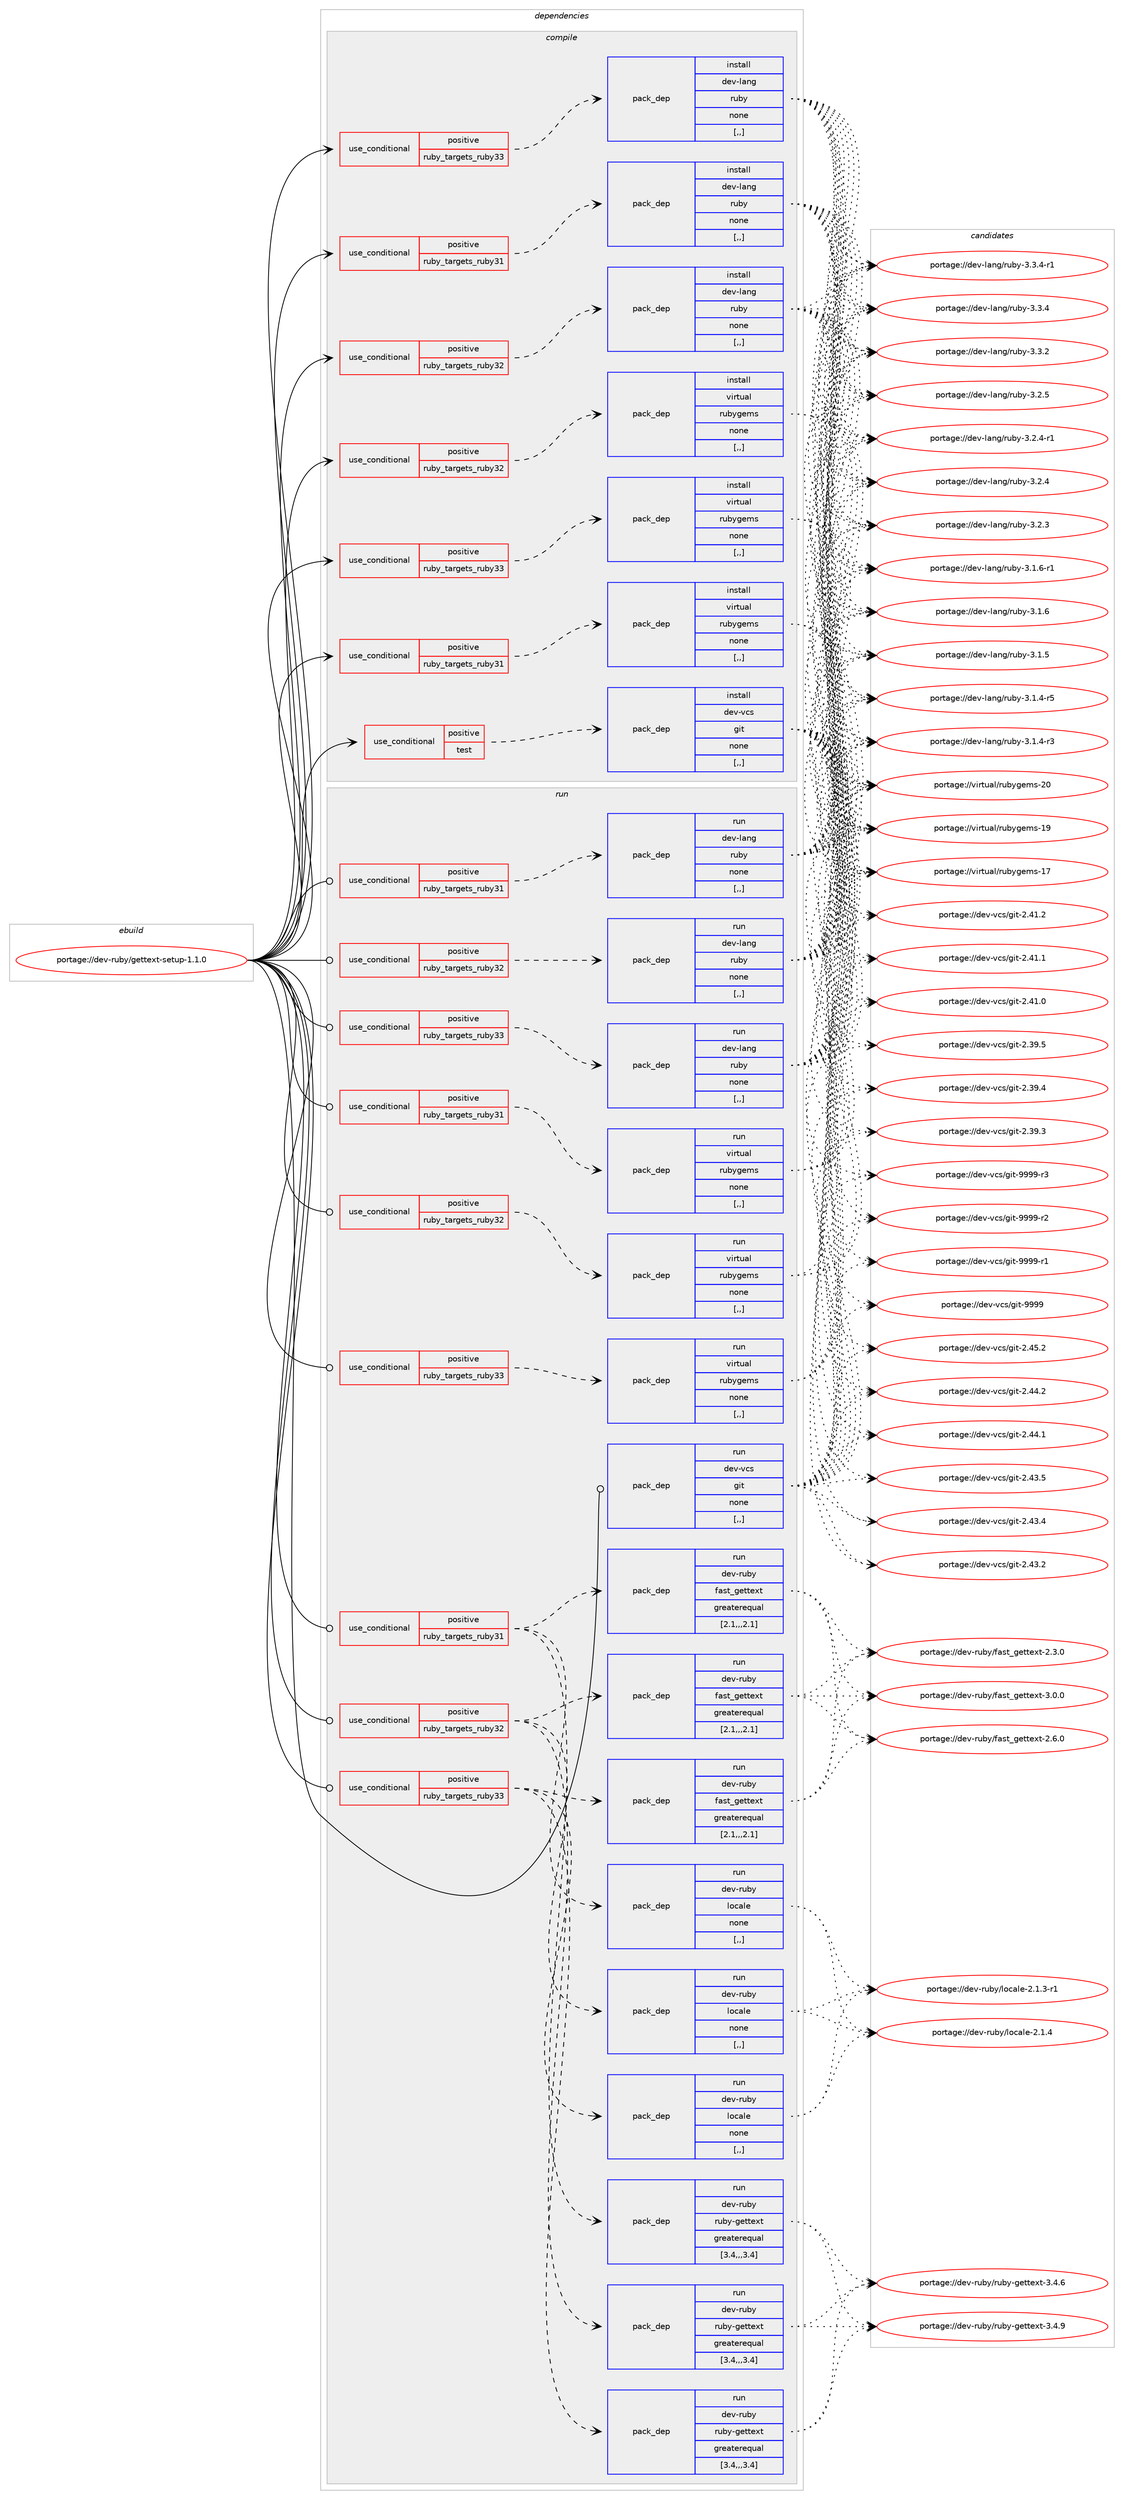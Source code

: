 digraph prolog {

# *************
# Graph options
# *************

newrank=true;
concentrate=true;
compound=true;
graph [rankdir=LR,fontname=Helvetica,fontsize=10,ranksep=1.5];#, ranksep=2.5, nodesep=0.2];
edge  [arrowhead=vee];
node  [fontname=Helvetica,fontsize=10];

# **********
# The ebuild
# **********

subgraph cluster_leftcol {
color=gray;
label=<<i>ebuild</i>>;
id [label="portage://dev-ruby/gettext-setup-1.1.0", color=red, width=4, href="../dev-ruby/gettext-setup-1.1.0.svg"];
}

# ****************
# The dependencies
# ****************

subgraph cluster_midcol {
color=gray;
label=<<i>dependencies</i>>;
subgraph cluster_compile {
fillcolor="#eeeeee";
style=filled;
label=<<i>compile</i>>;
subgraph cond48239 {
dependency184857 [label=<<TABLE BORDER="0" CELLBORDER="1" CELLSPACING="0" CELLPADDING="4"><TR><TD ROWSPAN="3" CELLPADDING="10">use_conditional</TD></TR><TR><TD>positive</TD></TR><TR><TD>ruby_targets_ruby31</TD></TR></TABLE>>, shape=none, color=red];
subgraph pack135289 {
dependency184858 [label=<<TABLE BORDER="0" CELLBORDER="1" CELLSPACING="0" CELLPADDING="4" WIDTH="220"><TR><TD ROWSPAN="6" CELLPADDING="30">pack_dep</TD></TR><TR><TD WIDTH="110">install</TD></TR><TR><TD>dev-lang</TD></TR><TR><TD>ruby</TD></TR><TR><TD>none</TD></TR><TR><TD>[,,]</TD></TR></TABLE>>, shape=none, color=blue];
}
dependency184857:e -> dependency184858:w [weight=20,style="dashed",arrowhead="vee"];
}
id:e -> dependency184857:w [weight=20,style="solid",arrowhead="vee"];
subgraph cond48240 {
dependency184859 [label=<<TABLE BORDER="0" CELLBORDER="1" CELLSPACING="0" CELLPADDING="4"><TR><TD ROWSPAN="3" CELLPADDING="10">use_conditional</TD></TR><TR><TD>positive</TD></TR><TR><TD>ruby_targets_ruby31</TD></TR></TABLE>>, shape=none, color=red];
subgraph pack135290 {
dependency184860 [label=<<TABLE BORDER="0" CELLBORDER="1" CELLSPACING="0" CELLPADDING="4" WIDTH="220"><TR><TD ROWSPAN="6" CELLPADDING="30">pack_dep</TD></TR><TR><TD WIDTH="110">install</TD></TR><TR><TD>virtual</TD></TR><TR><TD>rubygems</TD></TR><TR><TD>none</TD></TR><TR><TD>[,,]</TD></TR></TABLE>>, shape=none, color=blue];
}
dependency184859:e -> dependency184860:w [weight=20,style="dashed",arrowhead="vee"];
}
id:e -> dependency184859:w [weight=20,style="solid",arrowhead="vee"];
subgraph cond48241 {
dependency184861 [label=<<TABLE BORDER="0" CELLBORDER="1" CELLSPACING="0" CELLPADDING="4"><TR><TD ROWSPAN="3" CELLPADDING="10">use_conditional</TD></TR><TR><TD>positive</TD></TR><TR><TD>ruby_targets_ruby32</TD></TR></TABLE>>, shape=none, color=red];
subgraph pack135291 {
dependency184862 [label=<<TABLE BORDER="0" CELLBORDER="1" CELLSPACING="0" CELLPADDING="4" WIDTH="220"><TR><TD ROWSPAN="6" CELLPADDING="30">pack_dep</TD></TR><TR><TD WIDTH="110">install</TD></TR><TR><TD>dev-lang</TD></TR><TR><TD>ruby</TD></TR><TR><TD>none</TD></TR><TR><TD>[,,]</TD></TR></TABLE>>, shape=none, color=blue];
}
dependency184861:e -> dependency184862:w [weight=20,style="dashed",arrowhead="vee"];
}
id:e -> dependency184861:w [weight=20,style="solid",arrowhead="vee"];
subgraph cond48242 {
dependency184863 [label=<<TABLE BORDER="0" CELLBORDER="1" CELLSPACING="0" CELLPADDING="4"><TR><TD ROWSPAN="3" CELLPADDING="10">use_conditional</TD></TR><TR><TD>positive</TD></TR><TR><TD>ruby_targets_ruby32</TD></TR></TABLE>>, shape=none, color=red];
subgraph pack135292 {
dependency184864 [label=<<TABLE BORDER="0" CELLBORDER="1" CELLSPACING="0" CELLPADDING="4" WIDTH="220"><TR><TD ROWSPAN="6" CELLPADDING="30">pack_dep</TD></TR><TR><TD WIDTH="110">install</TD></TR><TR><TD>virtual</TD></TR><TR><TD>rubygems</TD></TR><TR><TD>none</TD></TR><TR><TD>[,,]</TD></TR></TABLE>>, shape=none, color=blue];
}
dependency184863:e -> dependency184864:w [weight=20,style="dashed",arrowhead="vee"];
}
id:e -> dependency184863:w [weight=20,style="solid",arrowhead="vee"];
subgraph cond48243 {
dependency184865 [label=<<TABLE BORDER="0" CELLBORDER="1" CELLSPACING="0" CELLPADDING="4"><TR><TD ROWSPAN="3" CELLPADDING="10">use_conditional</TD></TR><TR><TD>positive</TD></TR><TR><TD>ruby_targets_ruby33</TD></TR></TABLE>>, shape=none, color=red];
subgraph pack135293 {
dependency184866 [label=<<TABLE BORDER="0" CELLBORDER="1" CELLSPACING="0" CELLPADDING="4" WIDTH="220"><TR><TD ROWSPAN="6" CELLPADDING="30">pack_dep</TD></TR><TR><TD WIDTH="110">install</TD></TR><TR><TD>dev-lang</TD></TR><TR><TD>ruby</TD></TR><TR><TD>none</TD></TR><TR><TD>[,,]</TD></TR></TABLE>>, shape=none, color=blue];
}
dependency184865:e -> dependency184866:w [weight=20,style="dashed",arrowhead="vee"];
}
id:e -> dependency184865:w [weight=20,style="solid",arrowhead="vee"];
subgraph cond48244 {
dependency184867 [label=<<TABLE BORDER="0" CELLBORDER="1" CELLSPACING="0" CELLPADDING="4"><TR><TD ROWSPAN="3" CELLPADDING="10">use_conditional</TD></TR><TR><TD>positive</TD></TR><TR><TD>ruby_targets_ruby33</TD></TR></TABLE>>, shape=none, color=red];
subgraph pack135294 {
dependency184868 [label=<<TABLE BORDER="0" CELLBORDER="1" CELLSPACING="0" CELLPADDING="4" WIDTH="220"><TR><TD ROWSPAN="6" CELLPADDING="30">pack_dep</TD></TR><TR><TD WIDTH="110">install</TD></TR><TR><TD>virtual</TD></TR><TR><TD>rubygems</TD></TR><TR><TD>none</TD></TR><TR><TD>[,,]</TD></TR></TABLE>>, shape=none, color=blue];
}
dependency184867:e -> dependency184868:w [weight=20,style="dashed",arrowhead="vee"];
}
id:e -> dependency184867:w [weight=20,style="solid",arrowhead="vee"];
subgraph cond48245 {
dependency184869 [label=<<TABLE BORDER="0" CELLBORDER="1" CELLSPACING="0" CELLPADDING="4"><TR><TD ROWSPAN="3" CELLPADDING="10">use_conditional</TD></TR><TR><TD>positive</TD></TR><TR><TD>test</TD></TR></TABLE>>, shape=none, color=red];
subgraph pack135295 {
dependency184870 [label=<<TABLE BORDER="0" CELLBORDER="1" CELLSPACING="0" CELLPADDING="4" WIDTH="220"><TR><TD ROWSPAN="6" CELLPADDING="30">pack_dep</TD></TR><TR><TD WIDTH="110">install</TD></TR><TR><TD>dev-vcs</TD></TR><TR><TD>git</TD></TR><TR><TD>none</TD></TR><TR><TD>[,,]</TD></TR></TABLE>>, shape=none, color=blue];
}
dependency184869:e -> dependency184870:w [weight=20,style="dashed",arrowhead="vee"];
}
id:e -> dependency184869:w [weight=20,style="solid",arrowhead="vee"];
}
subgraph cluster_compileandrun {
fillcolor="#eeeeee";
style=filled;
label=<<i>compile and run</i>>;
}
subgraph cluster_run {
fillcolor="#eeeeee";
style=filled;
label=<<i>run</i>>;
subgraph cond48246 {
dependency184871 [label=<<TABLE BORDER="0" CELLBORDER="1" CELLSPACING="0" CELLPADDING="4"><TR><TD ROWSPAN="3" CELLPADDING="10">use_conditional</TD></TR><TR><TD>positive</TD></TR><TR><TD>ruby_targets_ruby31</TD></TR></TABLE>>, shape=none, color=red];
subgraph pack135296 {
dependency184872 [label=<<TABLE BORDER="0" CELLBORDER="1" CELLSPACING="0" CELLPADDING="4" WIDTH="220"><TR><TD ROWSPAN="6" CELLPADDING="30">pack_dep</TD></TR><TR><TD WIDTH="110">run</TD></TR><TR><TD>dev-lang</TD></TR><TR><TD>ruby</TD></TR><TR><TD>none</TD></TR><TR><TD>[,,]</TD></TR></TABLE>>, shape=none, color=blue];
}
dependency184871:e -> dependency184872:w [weight=20,style="dashed",arrowhead="vee"];
}
id:e -> dependency184871:w [weight=20,style="solid",arrowhead="odot"];
subgraph cond48247 {
dependency184873 [label=<<TABLE BORDER="0" CELLBORDER="1" CELLSPACING="0" CELLPADDING="4"><TR><TD ROWSPAN="3" CELLPADDING="10">use_conditional</TD></TR><TR><TD>positive</TD></TR><TR><TD>ruby_targets_ruby31</TD></TR></TABLE>>, shape=none, color=red];
subgraph pack135297 {
dependency184874 [label=<<TABLE BORDER="0" CELLBORDER="1" CELLSPACING="0" CELLPADDING="4" WIDTH="220"><TR><TD ROWSPAN="6" CELLPADDING="30">pack_dep</TD></TR><TR><TD WIDTH="110">run</TD></TR><TR><TD>dev-ruby</TD></TR><TR><TD>fast_gettext</TD></TR><TR><TD>greaterequal</TD></TR><TR><TD>[2.1,,,2.1]</TD></TR></TABLE>>, shape=none, color=blue];
}
dependency184873:e -> dependency184874:w [weight=20,style="dashed",arrowhead="vee"];
subgraph pack135298 {
dependency184875 [label=<<TABLE BORDER="0" CELLBORDER="1" CELLSPACING="0" CELLPADDING="4" WIDTH="220"><TR><TD ROWSPAN="6" CELLPADDING="30">pack_dep</TD></TR><TR><TD WIDTH="110">run</TD></TR><TR><TD>dev-ruby</TD></TR><TR><TD>ruby-gettext</TD></TR><TR><TD>greaterequal</TD></TR><TR><TD>[3.4,,,3.4]</TD></TR></TABLE>>, shape=none, color=blue];
}
dependency184873:e -> dependency184875:w [weight=20,style="dashed",arrowhead="vee"];
subgraph pack135299 {
dependency184876 [label=<<TABLE BORDER="0" CELLBORDER="1" CELLSPACING="0" CELLPADDING="4" WIDTH="220"><TR><TD ROWSPAN="6" CELLPADDING="30">pack_dep</TD></TR><TR><TD WIDTH="110">run</TD></TR><TR><TD>dev-ruby</TD></TR><TR><TD>locale</TD></TR><TR><TD>none</TD></TR><TR><TD>[,,]</TD></TR></TABLE>>, shape=none, color=blue];
}
dependency184873:e -> dependency184876:w [weight=20,style="dashed",arrowhead="vee"];
}
id:e -> dependency184873:w [weight=20,style="solid",arrowhead="odot"];
subgraph cond48248 {
dependency184877 [label=<<TABLE BORDER="0" CELLBORDER="1" CELLSPACING="0" CELLPADDING="4"><TR><TD ROWSPAN="3" CELLPADDING="10">use_conditional</TD></TR><TR><TD>positive</TD></TR><TR><TD>ruby_targets_ruby31</TD></TR></TABLE>>, shape=none, color=red];
subgraph pack135300 {
dependency184878 [label=<<TABLE BORDER="0" CELLBORDER="1" CELLSPACING="0" CELLPADDING="4" WIDTH="220"><TR><TD ROWSPAN="6" CELLPADDING="30">pack_dep</TD></TR><TR><TD WIDTH="110">run</TD></TR><TR><TD>virtual</TD></TR><TR><TD>rubygems</TD></TR><TR><TD>none</TD></TR><TR><TD>[,,]</TD></TR></TABLE>>, shape=none, color=blue];
}
dependency184877:e -> dependency184878:w [weight=20,style="dashed",arrowhead="vee"];
}
id:e -> dependency184877:w [weight=20,style="solid",arrowhead="odot"];
subgraph cond48249 {
dependency184879 [label=<<TABLE BORDER="0" CELLBORDER="1" CELLSPACING="0" CELLPADDING="4"><TR><TD ROWSPAN="3" CELLPADDING="10">use_conditional</TD></TR><TR><TD>positive</TD></TR><TR><TD>ruby_targets_ruby32</TD></TR></TABLE>>, shape=none, color=red];
subgraph pack135301 {
dependency184880 [label=<<TABLE BORDER="0" CELLBORDER="1" CELLSPACING="0" CELLPADDING="4" WIDTH="220"><TR><TD ROWSPAN="6" CELLPADDING="30">pack_dep</TD></TR><TR><TD WIDTH="110">run</TD></TR><TR><TD>dev-lang</TD></TR><TR><TD>ruby</TD></TR><TR><TD>none</TD></TR><TR><TD>[,,]</TD></TR></TABLE>>, shape=none, color=blue];
}
dependency184879:e -> dependency184880:w [weight=20,style="dashed",arrowhead="vee"];
}
id:e -> dependency184879:w [weight=20,style="solid",arrowhead="odot"];
subgraph cond48250 {
dependency184881 [label=<<TABLE BORDER="0" CELLBORDER="1" CELLSPACING="0" CELLPADDING="4"><TR><TD ROWSPAN="3" CELLPADDING="10">use_conditional</TD></TR><TR><TD>positive</TD></TR><TR><TD>ruby_targets_ruby32</TD></TR></TABLE>>, shape=none, color=red];
subgraph pack135302 {
dependency184882 [label=<<TABLE BORDER="0" CELLBORDER="1" CELLSPACING="0" CELLPADDING="4" WIDTH="220"><TR><TD ROWSPAN="6" CELLPADDING="30">pack_dep</TD></TR><TR><TD WIDTH="110">run</TD></TR><TR><TD>dev-ruby</TD></TR><TR><TD>fast_gettext</TD></TR><TR><TD>greaterequal</TD></TR><TR><TD>[2.1,,,2.1]</TD></TR></TABLE>>, shape=none, color=blue];
}
dependency184881:e -> dependency184882:w [weight=20,style="dashed",arrowhead="vee"];
subgraph pack135303 {
dependency184883 [label=<<TABLE BORDER="0" CELLBORDER="1" CELLSPACING="0" CELLPADDING="4" WIDTH="220"><TR><TD ROWSPAN="6" CELLPADDING="30">pack_dep</TD></TR><TR><TD WIDTH="110">run</TD></TR><TR><TD>dev-ruby</TD></TR><TR><TD>ruby-gettext</TD></TR><TR><TD>greaterequal</TD></TR><TR><TD>[3.4,,,3.4]</TD></TR></TABLE>>, shape=none, color=blue];
}
dependency184881:e -> dependency184883:w [weight=20,style="dashed",arrowhead="vee"];
subgraph pack135304 {
dependency184884 [label=<<TABLE BORDER="0" CELLBORDER="1" CELLSPACING="0" CELLPADDING="4" WIDTH="220"><TR><TD ROWSPAN="6" CELLPADDING="30">pack_dep</TD></TR><TR><TD WIDTH="110">run</TD></TR><TR><TD>dev-ruby</TD></TR><TR><TD>locale</TD></TR><TR><TD>none</TD></TR><TR><TD>[,,]</TD></TR></TABLE>>, shape=none, color=blue];
}
dependency184881:e -> dependency184884:w [weight=20,style="dashed",arrowhead="vee"];
}
id:e -> dependency184881:w [weight=20,style="solid",arrowhead="odot"];
subgraph cond48251 {
dependency184885 [label=<<TABLE BORDER="0" CELLBORDER="1" CELLSPACING="0" CELLPADDING="4"><TR><TD ROWSPAN="3" CELLPADDING="10">use_conditional</TD></TR><TR><TD>positive</TD></TR><TR><TD>ruby_targets_ruby32</TD></TR></TABLE>>, shape=none, color=red];
subgraph pack135305 {
dependency184886 [label=<<TABLE BORDER="0" CELLBORDER="1" CELLSPACING="0" CELLPADDING="4" WIDTH="220"><TR><TD ROWSPAN="6" CELLPADDING="30">pack_dep</TD></TR><TR><TD WIDTH="110">run</TD></TR><TR><TD>virtual</TD></TR><TR><TD>rubygems</TD></TR><TR><TD>none</TD></TR><TR><TD>[,,]</TD></TR></TABLE>>, shape=none, color=blue];
}
dependency184885:e -> dependency184886:w [weight=20,style="dashed",arrowhead="vee"];
}
id:e -> dependency184885:w [weight=20,style="solid",arrowhead="odot"];
subgraph cond48252 {
dependency184887 [label=<<TABLE BORDER="0" CELLBORDER="1" CELLSPACING="0" CELLPADDING="4"><TR><TD ROWSPAN="3" CELLPADDING="10">use_conditional</TD></TR><TR><TD>positive</TD></TR><TR><TD>ruby_targets_ruby33</TD></TR></TABLE>>, shape=none, color=red];
subgraph pack135306 {
dependency184888 [label=<<TABLE BORDER="0" CELLBORDER="1" CELLSPACING="0" CELLPADDING="4" WIDTH="220"><TR><TD ROWSPAN="6" CELLPADDING="30">pack_dep</TD></TR><TR><TD WIDTH="110">run</TD></TR><TR><TD>dev-lang</TD></TR><TR><TD>ruby</TD></TR><TR><TD>none</TD></TR><TR><TD>[,,]</TD></TR></TABLE>>, shape=none, color=blue];
}
dependency184887:e -> dependency184888:w [weight=20,style="dashed",arrowhead="vee"];
}
id:e -> dependency184887:w [weight=20,style="solid",arrowhead="odot"];
subgraph cond48253 {
dependency184889 [label=<<TABLE BORDER="0" CELLBORDER="1" CELLSPACING="0" CELLPADDING="4"><TR><TD ROWSPAN="3" CELLPADDING="10">use_conditional</TD></TR><TR><TD>positive</TD></TR><TR><TD>ruby_targets_ruby33</TD></TR></TABLE>>, shape=none, color=red];
subgraph pack135307 {
dependency184890 [label=<<TABLE BORDER="0" CELLBORDER="1" CELLSPACING="0" CELLPADDING="4" WIDTH="220"><TR><TD ROWSPAN="6" CELLPADDING="30">pack_dep</TD></TR><TR><TD WIDTH="110">run</TD></TR><TR><TD>dev-ruby</TD></TR><TR><TD>fast_gettext</TD></TR><TR><TD>greaterequal</TD></TR><TR><TD>[2.1,,,2.1]</TD></TR></TABLE>>, shape=none, color=blue];
}
dependency184889:e -> dependency184890:w [weight=20,style="dashed",arrowhead="vee"];
subgraph pack135308 {
dependency184891 [label=<<TABLE BORDER="0" CELLBORDER="1" CELLSPACING="0" CELLPADDING="4" WIDTH="220"><TR><TD ROWSPAN="6" CELLPADDING="30">pack_dep</TD></TR><TR><TD WIDTH="110">run</TD></TR><TR><TD>dev-ruby</TD></TR><TR><TD>ruby-gettext</TD></TR><TR><TD>greaterequal</TD></TR><TR><TD>[3.4,,,3.4]</TD></TR></TABLE>>, shape=none, color=blue];
}
dependency184889:e -> dependency184891:w [weight=20,style="dashed",arrowhead="vee"];
subgraph pack135309 {
dependency184892 [label=<<TABLE BORDER="0" CELLBORDER="1" CELLSPACING="0" CELLPADDING="4" WIDTH="220"><TR><TD ROWSPAN="6" CELLPADDING="30">pack_dep</TD></TR><TR><TD WIDTH="110">run</TD></TR><TR><TD>dev-ruby</TD></TR><TR><TD>locale</TD></TR><TR><TD>none</TD></TR><TR><TD>[,,]</TD></TR></TABLE>>, shape=none, color=blue];
}
dependency184889:e -> dependency184892:w [weight=20,style="dashed",arrowhead="vee"];
}
id:e -> dependency184889:w [weight=20,style="solid",arrowhead="odot"];
subgraph cond48254 {
dependency184893 [label=<<TABLE BORDER="0" CELLBORDER="1" CELLSPACING="0" CELLPADDING="4"><TR><TD ROWSPAN="3" CELLPADDING="10">use_conditional</TD></TR><TR><TD>positive</TD></TR><TR><TD>ruby_targets_ruby33</TD></TR></TABLE>>, shape=none, color=red];
subgraph pack135310 {
dependency184894 [label=<<TABLE BORDER="0" CELLBORDER="1" CELLSPACING="0" CELLPADDING="4" WIDTH="220"><TR><TD ROWSPAN="6" CELLPADDING="30">pack_dep</TD></TR><TR><TD WIDTH="110">run</TD></TR><TR><TD>virtual</TD></TR><TR><TD>rubygems</TD></TR><TR><TD>none</TD></TR><TR><TD>[,,]</TD></TR></TABLE>>, shape=none, color=blue];
}
dependency184893:e -> dependency184894:w [weight=20,style="dashed",arrowhead="vee"];
}
id:e -> dependency184893:w [weight=20,style="solid",arrowhead="odot"];
subgraph pack135311 {
dependency184895 [label=<<TABLE BORDER="0" CELLBORDER="1" CELLSPACING="0" CELLPADDING="4" WIDTH="220"><TR><TD ROWSPAN="6" CELLPADDING="30">pack_dep</TD></TR><TR><TD WIDTH="110">run</TD></TR><TR><TD>dev-vcs</TD></TR><TR><TD>git</TD></TR><TR><TD>none</TD></TR><TR><TD>[,,]</TD></TR></TABLE>>, shape=none, color=blue];
}
id:e -> dependency184895:w [weight=20,style="solid",arrowhead="odot"];
}
}

# **************
# The candidates
# **************

subgraph cluster_choices {
rank=same;
color=gray;
label=<<i>candidates</i>>;

subgraph choice135289 {
color=black;
nodesep=1;
choice100101118451089711010347114117981214551465146524511449 [label="portage://dev-lang/ruby-3.3.4-r1", color=red, width=4,href="../dev-lang/ruby-3.3.4-r1.svg"];
choice10010111845108971101034711411798121455146514652 [label="portage://dev-lang/ruby-3.3.4", color=red, width=4,href="../dev-lang/ruby-3.3.4.svg"];
choice10010111845108971101034711411798121455146514650 [label="portage://dev-lang/ruby-3.3.2", color=red, width=4,href="../dev-lang/ruby-3.3.2.svg"];
choice10010111845108971101034711411798121455146504653 [label="portage://dev-lang/ruby-3.2.5", color=red, width=4,href="../dev-lang/ruby-3.2.5.svg"];
choice100101118451089711010347114117981214551465046524511449 [label="portage://dev-lang/ruby-3.2.4-r1", color=red, width=4,href="../dev-lang/ruby-3.2.4-r1.svg"];
choice10010111845108971101034711411798121455146504652 [label="portage://dev-lang/ruby-3.2.4", color=red, width=4,href="../dev-lang/ruby-3.2.4.svg"];
choice10010111845108971101034711411798121455146504651 [label="portage://dev-lang/ruby-3.2.3", color=red, width=4,href="../dev-lang/ruby-3.2.3.svg"];
choice100101118451089711010347114117981214551464946544511449 [label="portage://dev-lang/ruby-3.1.6-r1", color=red, width=4,href="../dev-lang/ruby-3.1.6-r1.svg"];
choice10010111845108971101034711411798121455146494654 [label="portage://dev-lang/ruby-3.1.6", color=red, width=4,href="../dev-lang/ruby-3.1.6.svg"];
choice10010111845108971101034711411798121455146494653 [label="portage://dev-lang/ruby-3.1.5", color=red, width=4,href="../dev-lang/ruby-3.1.5.svg"];
choice100101118451089711010347114117981214551464946524511453 [label="portage://dev-lang/ruby-3.1.4-r5", color=red, width=4,href="../dev-lang/ruby-3.1.4-r5.svg"];
choice100101118451089711010347114117981214551464946524511451 [label="portage://dev-lang/ruby-3.1.4-r3", color=red, width=4,href="../dev-lang/ruby-3.1.4-r3.svg"];
dependency184858:e -> choice100101118451089711010347114117981214551465146524511449:w [style=dotted,weight="100"];
dependency184858:e -> choice10010111845108971101034711411798121455146514652:w [style=dotted,weight="100"];
dependency184858:e -> choice10010111845108971101034711411798121455146514650:w [style=dotted,weight="100"];
dependency184858:e -> choice10010111845108971101034711411798121455146504653:w [style=dotted,weight="100"];
dependency184858:e -> choice100101118451089711010347114117981214551465046524511449:w [style=dotted,weight="100"];
dependency184858:e -> choice10010111845108971101034711411798121455146504652:w [style=dotted,weight="100"];
dependency184858:e -> choice10010111845108971101034711411798121455146504651:w [style=dotted,weight="100"];
dependency184858:e -> choice100101118451089711010347114117981214551464946544511449:w [style=dotted,weight="100"];
dependency184858:e -> choice10010111845108971101034711411798121455146494654:w [style=dotted,weight="100"];
dependency184858:e -> choice10010111845108971101034711411798121455146494653:w [style=dotted,weight="100"];
dependency184858:e -> choice100101118451089711010347114117981214551464946524511453:w [style=dotted,weight="100"];
dependency184858:e -> choice100101118451089711010347114117981214551464946524511451:w [style=dotted,weight="100"];
}
subgraph choice135290 {
color=black;
nodesep=1;
choice118105114116117971084711411798121103101109115455048 [label="portage://virtual/rubygems-20", color=red, width=4,href="../virtual/rubygems-20.svg"];
choice118105114116117971084711411798121103101109115454957 [label="portage://virtual/rubygems-19", color=red, width=4,href="../virtual/rubygems-19.svg"];
choice118105114116117971084711411798121103101109115454955 [label="portage://virtual/rubygems-17", color=red, width=4,href="../virtual/rubygems-17.svg"];
dependency184860:e -> choice118105114116117971084711411798121103101109115455048:w [style=dotted,weight="100"];
dependency184860:e -> choice118105114116117971084711411798121103101109115454957:w [style=dotted,weight="100"];
dependency184860:e -> choice118105114116117971084711411798121103101109115454955:w [style=dotted,weight="100"];
}
subgraph choice135291 {
color=black;
nodesep=1;
choice100101118451089711010347114117981214551465146524511449 [label="portage://dev-lang/ruby-3.3.4-r1", color=red, width=4,href="../dev-lang/ruby-3.3.4-r1.svg"];
choice10010111845108971101034711411798121455146514652 [label="portage://dev-lang/ruby-3.3.4", color=red, width=4,href="../dev-lang/ruby-3.3.4.svg"];
choice10010111845108971101034711411798121455146514650 [label="portage://dev-lang/ruby-3.3.2", color=red, width=4,href="../dev-lang/ruby-3.3.2.svg"];
choice10010111845108971101034711411798121455146504653 [label="portage://dev-lang/ruby-3.2.5", color=red, width=4,href="../dev-lang/ruby-3.2.5.svg"];
choice100101118451089711010347114117981214551465046524511449 [label="portage://dev-lang/ruby-3.2.4-r1", color=red, width=4,href="../dev-lang/ruby-3.2.4-r1.svg"];
choice10010111845108971101034711411798121455146504652 [label="portage://dev-lang/ruby-3.2.4", color=red, width=4,href="../dev-lang/ruby-3.2.4.svg"];
choice10010111845108971101034711411798121455146504651 [label="portage://dev-lang/ruby-3.2.3", color=red, width=4,href="../dev-lang/ruby-3.2.3.svg"];
choice100101118451089711010347114117981214551464946544511449 [label="portage://dev-lang/ruby-3.1.6-r1", color=red, width=4,href="../dev-lang/ruby-3.1.6-r1.svg"];
choice10010111845108971101034711411798121455146494654 [label="portage://dev-lang/ruby-3.1.6", color=red, width=4,href="../dev-lang/ruby-3.1.6.svg"];
choice10010111845108971101034711411798121455146494653 [label="portage://dev-lang/ruby-3.1.5", color=red, width=4,href="../dev-lang/ruby-3.1.5.svg"];
choice100101118451089711010347114117981214551464946524511453 [label="portage://dev-lang/ruby-3.1.4-r5", color=red, width=4,href="../dev-lang/ruby-3.1.4-r5.svg"];
choice100101118451089711010347114117981214551464946524511451 [label="portage://dev-lang/ruby-3.1.4-r3", color=red, width=4,href="../dev-lang/ruby-3.1.4-r3.svg"];
dependency184862:e -> choice100101118451089711010347114117981214551465146524511449:w [style=dotted,weight="100"];
dependency184862:e -> choice10010111845108971101034711411798121455146514652:w [style=dotted,weight="100"];
dependency184862:e -> choice10010111845108971101034711411798121455146514650:w [style=dotted,weight="100"];
dependency184862:e -> choice10010111845108971101034711411798121455146504653:w [style=dotted,weight="100"];
dependency184862:e -> choice100101118451089711010347114117981214551465046524511449:w [style=dotted,weight="100"];
dependency184862:e -> choice10010111845108971101034711411798121455146504652:w [style=dotted,weight="100"];
dependency184862:e -> choice10010111845108971101034711411798121455146504651:w [style=dotted,weight="100"];
dependency184862:e -> choice100101118451089711010347114117981214551464946544511449:w [style=dotted,weight="100"];
dependency184862:e -> choice10010111845108971101034711411798121455146494654:w [style=dotted,weight="100"];
dependency184862:e -> choice10010111845108971101034711411798121455146494653:w [style=dotted,weight="100"];
dependency184862:e -> choice100101118451089711010347114117981214551464946524511453:w [style=dotted,weight="100"];
dependency184862:e -> choice100101118451089711010347114117981214551464946524511451:w [style=dotted,weight="100"];
}
subgraph choice135292 {
color=black;
nodesep=1;
choice118105114116117971084711411798121103101109115455048 [label="portage://virtual/rubygems-20", color=red, width=4,href="../virtual/rubygems-20.svg"];
choice118105114116117971084711411798121103101109115454957 [label="portage://virtual/rubygems-19", color=red, width=4,href="../virtual/rubygems-19.svg"];
choice118105114116117971084711411798121103101109115454955 [label="portage://virtual/rubygems-17", color=red, width=4,href="../virtual/rubygems-17.svg"];
dependency184864:e -> choice118105114116117971084711411798121103101109115455048:w [style=dotted,weight="100"];
dependency184864:e -> choice118105114116117971084711411798121103101109115454957:w [style=dotted,weight="100"];
dependency184864:e -> choice118105114116117971084711411798121103101109115454955:w [style=dotted,weight="100"];
}
subgraph choice135293 {
color=black;
nodesep=1;
choice100101118451089711010347114117981214551465146524511449 [label="portage://dev-lang/ruby-3.3.4-r1", color=red, width=4,href="../dev-lang/ruby-3.3.4-r1.svg"];
choice10010111845108971101034711411798121455146514652 [label="portage://dev-lang/ruby-3.3.4", color=red, width=4,href="../dev-lang/ruby-3.3.4.svg"];
choice10010111845108971101034711411798121455146514650 [label="portage://dev-lang/ruby-3.3.2", color=red, width=4,href="../dev-lang/ruby-3.3.2.svg"];
choice10010111845108971101034711411798121455146504653 [label="portage://dev-lang/ruby-3.2.5", color=red, width=4,href="../dev-lang/ruby-3.2.5.svg"];
choice100101118451089711010347114117981214551465046524511449 [label="portage://dev-lang/ruby-3.2.4-r1", color=red, width=4,href="../dev-lang/ruby-3.2.4-r1.svg"];
choice10010111845108971101034711411798121455146504652 [label="portage://dev-lang/ruby-3.2.4", color=red, width=4,href="../dev-lang/ruby-3.2.4.svg"];
choice10010111845108971101034711411798121455146504651 [label="portage://dev-lang/ruby-3.2.3", color=red, width=4,href="../dev-lang/ruby-3.2.3.svg"];
choice100101118451089711010347114117981214551464946544511449 [label="portage://dev-lang/ruby-3.1.6-r1", color=red, width=4,href="../dev-lang/ruby-3.1.6-r1.svg"];
choice10010111845108971101034711411798121455146494654 [label="portage://dev-lang/ruby-3.1.6", color=red, width=4,href="../dev-lang/ruby-3.1.6.svg"];
choice10010111845108971101034711411798121455146494653 [label="portage://dev-lang/ruby-3.1.5", color=red, width=4,href="../dev-lang/ruby-3.1.5.svg"];
choice100101118451089711010347114117981214551464946524511453 [label="portage://dev-lang/ruby-3.1.4-r5", color=red, width=4,href="../dev-lang/ruby-3.1.4-r5.svg"];
choice100101118451089711010347114117981214551464946524511451 [label="portage://dev-lang/ruby-3.1.4-r3", color=red, width=4,href="../dev-lang/ruby-3.1.4-r3.svg"];
dependency184866:e -> choice100101118451089711010347114117981214551465146524511449:w [style=dotted,weight="100"];
dependency184866:e -> choice10010111845108971101034711411798121455146514652:w [style=dotted,weight="100"];
dependency184866:e -> choice10010111845108971101034711411798121455146514650:w [style=dotted,weight="100"];
dependency184866:e -> choice10010111845108971101034711411798121455146504653:w [style=dotted,weight="100"];
dependency184866:e -> choice100101118451089711010347114117981214551465046524511449:w [style=dotted,weight="100"];
dependency184866:e -> choice10010111845108971101034711411798121455146504652:w [style=dotted,weight="100"];
dependency184866:e -> choice10010111845108971101034711411798121455146504651:w [style=dotted,weight="100"];
dependency184866:e -> choice100101118451089711010347114117981214551464946544511449:w [style=dotted,weight="100"];
dependency184866:e -> choice10010111845108971101034711411798121455146494654:w [style=dotted,weight="100"];
dependency184866:e -> choice10010111845108971101034711411798121455146494653:w [style=dotted,weight="100"];
dependency184866:e -> choice100101118451089711010347114117981214551464946524511453:w [style=dotted,weight="100"];
dependency184866:e -> choice100101118451089711010347114117981214551464946524511451:w [style=dotted,weight="100"];
}
subgraph choice135294 {
color=black;
nodesep=1;
choice118105114116117971084711411798121103101109115455048 [label="portage://virtual/rubygems-20", color=red, width=4,href="../virtual/rubygems-20.svg"];
choice118105114116117971084711411798121103101109115454957 [label="portage://virtual/rubygems-19", color=red, width=4,href="../virtual/rubygems-19.svg"];
choice118105114116117971084711411798121103101109115454955 [label="portage://virtual/rubygems-17", color=red, width=4,href="../virtual/rubygems-17.svg"];
dependency184868:e -> choice118105114116117971084711411798121103101109115455048:w [style=dotted,weight="100"];
dependency184868:e -> choice118105114116117971084711411798121103101109115454957:w [style=dotted,weight="100"];
dependency184868:e -> choice118105114116117971084711411798121103101109115454955:w [style=dotted,weight="100"];
}
subgraph choice135295 {
color=black;
nodesep=1;
choice10010111845118991154710310511645575757574511451 [label="portage://dev-vcs/git-9999-r3", color=red, width=4,href="../dev-vcs/git-9999-r3.svg"];
choice10010111845118991154710310511645575757574511450 [label="portage://dev-vcs/git-9999-r2", color=red, width=4,href="../dev-vcs/git-9999-r2.svg"];
choice10010111845118991154710310511645575757574511449 [label="portage://dev-vcs/git-9999-r1", color=red, width=4,href="../dev-vcs/git-9999-r1.svg"];
choice1001011184511899115471031051164557575757 [label="portage://dev-vcs/git-9999", color=red, width=4,href="../dev-vcs/git-9999.svg"];
choice10010111845118991154710310511645504652534650 [label="portage://dev-vcs/git-2.45.2", color=red, width=4,href="../dev-vcs/git-2.45.2.svg"];
choice10010111845118991154710310511645504652524650 [label="portage://dev-vcs/git-2.44.2", color=red, width=4,href="../dev-vcs/git-2.44.2.svg"];
choice10010111845118991154710310511645504652524649 [label="portage://dev-vcs/git-2.44.1", color=red, width=4,href="../dev-vcs/git-2.44.1.svg"];
choice10010111845118991154710310511645504652514653 [label="portage://dev-vcs/git-2.43.5", color=red, width=4,href="../dev-vcs/git-2.43.5.svg"];
choice10010111845118991154710310511645504652514652 [label="portage://dev-vcs/git-2.43.4", color=red, width=4,href="../dev-vcs/git-2.43.4.svg"];
choice10010111845118991154710310511645504652514650 [label="portage://dev-vcs/git-2.43.2", color=red, width=4,href="../dev-vcs/git-2.43.2.svg"];
choice10010111845118991154710310511645504652494650 [label="portage://dev-vcs/git-2.41.2", color=red, width=4,href="../dev-vcs/git-2.41.2.svg"];
choice10010111845118991154710310511645504652494649 [label="portage://dev-vcs/git-2.41.1", color=red, width=4,href="../dev-vcs/git-2.41.1.svg"];
choice10010111845118991154710310511645504652494648 [label="portage://dev-vcs/git-2.41.0", color=red, width=4,href="../dev-vcs/git-2.41.0.svg"];
choice10010111845118991154710310511645504651574653 [label="portage://dev-vcs/git-2.39.5", color=red, width=4,href="../dev-vcs/git-2.39.5.svg"];
choice10010111845118991154710310511645504651574652 [label="portage://dev-vcs/git-2.39.4", color=red, width=4,href="../dev-vcs/git-2.39.4.svg"];
choice10010111845118991154710310511645504651574651 [label="portage://dev-vcs/git-2.39.3", color=red, width=4,href="../dev-vcs/git-2.39.3.svg"];
dependency184870:e -> choice10010111845118991154710310511645575757574511451:w [style=dotted,weight="100"];
dependency184870:e -> choice10010111845118991154710310511645575757574511450:w [style=dotted,weight="100"];
dependency184870:e -> choice10010111845118991154710310511645575757574511449:w [style=dotted,weight="100"];
dependency184870:e -> choice1001011184511899115471031051164557575757:w [style=dotted,weight="100"];
dependency184870:e -> choice10010111845118991154710310511645504652534650:w [style=dotted,weight="100"];
dependency184870:e -> choice10010111845118991154710310511645504652524650:w [style=dotted,weight="100"];
dependency184870:e -> choice10010111845118991154710310511645504652524649:w [style=dotted,weight="100"];
dependency184870:e -> choice10010111845118991154710310511645504652514653:w [style=dotted,weight="100"];
dependency184870:e -> choice10010111845118991154710310511645504652514652:w [style=dotted,weight="100"];
dependency184870:e -> choice10010111845118991154710310511645504652514650:w [style=dotted,weight="100"];
dependency184870:e -> choice10010111845118991154710310511645504652494650:w [style=dotted,weight="100"];
dependency184870:e -> choice10010111845118991154710310511645504652494649:w [style=dotted,weight="100"];
dependency184870:e -> choice10010111845118991154710310511645504652494648:w [style=dotted,weight="100"];
dependency184870:e -> choice10010111845118991154710310511645504651574653:w [style=dotted,weight="100"];
dependency184870:e -> choice10010111845118991154710310511645504651574652:w [style=dotted,weight="100"];
dependency184870:e -> choice10010111845118991154710310511645504651574651:w [style=dotted,weight="100"];
}
subgraph choice135296 {
color=black;
nodesep=1;
choice100101118451089711010347114117981214551465146524511449 [label="portage://dev-lang/ruby-3.3.4-r1", color=red, width=4,href="../dev-lang/ruby-3.3.4-r1.svg"];
choice10010111845108971101034711411798121455146514652 [label="portage://dev-lang/ruby-3.3.4", color=red, width=4,href="../dev-lang/ruby-3.3.4.svg"];
choice10010111845108971101034711411798121455146514650 [label="portage://dev-lang/ruby-3.3.2", color=red, width=4,href="../dev-lang/ruby-3.3.2.svg"];
choice10010111845108971101034711411798121455146504653 [label="portage://dev-lang/ruby-3.2.5", color=red, width=4,href="../dev-lang/ruby-3.2.5.svg"];
choice100101118451089711010347114117981214551465046524511449 [label="portage://dev-lang/ruby-3.2.4-r1", color=red, width=4,href="../dev-lang/ruby-3.2.4-r1.svg"];
choice10010111845108971101034711411798121455146504652 [label="portage://dev-lang/ruby-3.2.4", color=red, width=4,href="../dev-lang/ruby-3.2.4.svg"];
choice10010111845108971101034711411798121455146504651 [label="portage://dev-lang/ruby-3.2.3", color=red, width=4,href="../dev-lang/ruby-3.2.3.svg"];
choice100101118451089711010347114117981214551464946544511449 [label="portage://dev-lang/ruby-3.1.6-r1", color=red, width=4,href="../dev-lang/ruby-3.1.6-r1.svg"];
choice10010111845108971101034711411798121455146494654 [label="portage://dev-lang/ruby-3.1.6", color=red, width=4,href="../dev-lang/ruby-3.1.6.svg"];
choice10010111845108971101034711411798121455146494653 [label="portage://dev-lang/ruby-3.1.5", color=red, width=4,href="../dev-lang/ruby-3.1.5.svg"];
choice100101118451089711010347114117981214551464946524511453 [label="portage://dev-lang/ruby-3.1.4-r5", color=red, width=4,href="../dev-lang/ruby-3.1.4-r5.svg"];
choice100101118451089711010347114117981214551464946524511451 [label="portage://dev-lang/ruby-3.1.4-r3", color=red, width=4,href="../dev-lang/ruby-3.1.4-r3.svg"];
dependency184872:e -> choice100101118451089711010347114117981214551465146524511449:w [style=dotted,weight="100"];
dependency184872:e -> choice10010111845108971101034711411798121455146514652:w [style=dotted,weight="100"];
dependency184872:e -> choice10010111845108971101034711411798121455146514650:w [style=dotted,weight="100"];
dependency184872:e -> choice10010111845108971101034711411798121455146504653:w [style=dotted,weight="100"];
dependency184872:e -> choice100101118451089711010347114117981214551465046524511449:w [style=dotted,weight="100"];
dependency184872:e -> choice10010111845108971101034711411798121455146504652:w [style=dotted,weight="100"];
dependency184872:e -> choice10010111845108971101034711411798121455146504651:w [style=dotted,weight="100"];
dependency184872:e -> choice100101118451089711010347114117981214551464946544511449:w [style=dotted,weight="100"];
dependency184872:e -> choice10010111845108971101034711411798121455146494654:w [style=dotted,weight="100"];
dependency184872:e -> choice10010111845108971101034711411798121455146494653:w [style=dotted,weight="100"];
dependency184872:e -> choice100101118451089711010347114117981214551464946524511453:w [style=dotted,weight="100"];
dependency184872:e -> choice100101118451089711010347114117981214551464946524511451:w [style=dotted,weight="100"];
}
subgraph choice135297 {
color=black;
nodesep=1;
choice1001011184511411798121471029711511695103101116116101120116455146484648 [label="portage://dev-ruby/fast_gettext-3.0.0", color=red, width=4,href="../dev-ruby/fast_gettext-3.0.0.svg"];
choice1001011184511411798121471029711511695103101116116101120116455046544648 [label="portage://dev-ruby/fast_gettext-2.6.0", color=red, width=4,href="../dev-ruby/fast_gettext-2.6.0.svg"];
choice1001011184511411798121471029711511695103101116116101120116455046514648 [label="portage://dev-ruby/fast_gettext-2.3.0", color=red, width=4,href="../dev-ruby/fast_gettext-2.3.0.svg"];
dependency184874:e -> choice1001011184511411798121471029711511695103101116116101120116455146484648:w [style=dotted,weight="100"];
dependency184874:e -> choice1001011184511411798121471029711511695103101116116101120116455046544648:w [style=dotted,weight="100"];
dependency184874:e -> choice1001011184511411798121471029711511695103101116116101120116455046514648:w [style=dotted,weight="100"];
}
subgraph choice135298 {
color=black;
nodesep=1;
choice1001011184511411798121471141179812145103101116116101120116455146524657 [label="portage://dev-ruby/ruby-gettext-3.4.9", color=red, width=4,href="../dev-ruby/ruby-gettext-3.4.9.svg"];
choice1001011184511411798121471141179812145103101116116101120116455146524654 [label="portage://dev-ruby/ruby-gettext-3.4.6", color=red, width=4,href="../dev-ruby/ruby-gettext-3.4.6.svg"];
dependency184875:e -> choice1001011184511411798121471141179812145103101116116101120116455146524657:w [style=dotted,weight="100"];
dependency184875:e -> choice1001011184511411798121471141179812145103101116116101120116455146524654:w [style=dotted,weight="100"];
}
subgraph choice135299 {
color=black;
nodesep=1;
choice1001011184511411798121471081119997108101455046494652 [label="portage://dev-ruby/locale-2.1.4", color=red, width=4,href="../dev-ruby/locale-2.1.4.svg"];
choice10010111845114117981214710811199971081014550464946514511449 [label="portage://dev-ruby/locale-2.1.3-r1", color=red, width=4,href="../dev-ruby/locale-2.1.3-r1.svg"];
dependency184876:e -> choice1001011184511411798121471081119997108101455046494652:w [style=dotted,weight="100"];
dependency184876:e -> choice10010111845114117981214710811199971081014550464946514511449:w [style=dotted,weight="100"];
}
subgraph choice135300 {
color=black;
nodesep=1;
choice118105114116117971084711411798121103101109115455048 [label="portage://virtual/rubygems-20", color=red, width=4,href="../virtual/rubygems-20.svg"];
choice118105114116117971084711411798121103101109115454957 [label="portage://virtual/rubygems-19", color=red, width=4,href="../virtual/rubygems-19.svg"];
choice118105114116117971084711411798121103101109115454955 [label="portage://virtual/rubygems-17", color=red, width=4,href="../virtual/rubygems-17.svg"];
dependency184878:e -> choice118105114116117971084711411798121103101109115455048:w [style=dotted,weight="100"];
dependency184878:e -> choice118105114116117971084711411798121103101109115454957:w [style=dotted,weight="100"];
dependency184878:e -> choice118105114116117971084711411798121103101109115454955:w [style=dotted,weight="100"];
}
subgraph choice135301 {
color=black;
nodesep=1;
choice100101118451089711010347114117981214551465146524511449 [label="portage://dev-lang/ruby-3.3.4-r1", color=red, width=4,href="../dev-lang/ruby-3.3.4-r1.svg"];
choice10010111845108971101034711411798121455146514652 [label="portage://dev-lang/ruby-3.3.4", color=red, width=4,href="../dev-lang/ruby-3.3.4.svg"];
choice10010111845108971101034711411798121455146514650 [label="portage://dev-lang/ruby-3.3.2", color=red, width=4,href="../dev-lang/ruby-3.3.2.svg"];
choice10010111845108971101034711411798121455146504653 [label="portage://dev-lang/ruby-3.2.5", color=red, width=4,href="../dev-lang/ruby-3.2.5.svg"];
choice100101118451089711010347114117981214551465046524511449 [label="portage://dev-lang/ruby-3.2.4-r1", color=red, width=4,href="../dev-lang/ruby-3.2.4-r1.svg"];
choice10010111845108971101034711411798121455146504652 [label="portage://dev-lang/ruby-3.2.4", color=red, width=4,href="../dev-lang/ruby-3.2.4.svg"];
choice10010111845108971101034711411798121455146504651 [label="portage://dev-lang/ruby-3.2.3", color=red, width=4,href="../dev-lang/ruby-3.2.3.svg"];
choice100101118451089711010347114117981214551464946544511449 [label="portage://dev-lang/ruby-3.1.6-r1", color=red, width=4,href="../dev-lang/ruby-3.1.6-r1.svg"];
choice10010111845108971101034711411798121455146494654 [label="portage://dev-lang/ruby-3.1.6", color=red, width=4,href="../dev-lang/ruby-3.1.6.svg"];
choice10010111845108971101034711411798121455146494653 [label="portage://dev-lang/ruby-3.1.5", color=red, width=4,href="../dev-lang/ruby-3.1.5.svg"];
choice100101118451089711010347114117981214551464946524511453 [label="portage://dev-lang/ruby-3.1.4-r5", color=red, width=4,href="../dev-lang/ruby-3.1.4-r5.svg"];
choice100101118451089711010347114117981214551464946524511451 [label="portage://dev-lang/ruby-3.1.4-r3", color=red, width=4,href="../dev-lang/ruby-3.1.4-r3.svg"];
dependency184880:e -> choice100101118451089711010347114117981214551465146524511449:w [style=dotted,weight="100"];
dependency184880:e -> choice10010111845108971101034711411798121455146514652:w [style=dotted,weight="100"];
dependency184880:e -> choice10010111845108971101034711411798121455146514650:w [style=dotted,weight="100"];
dependency184880:e -> choice10010111845108971101034711411798121455146504653:w [style=dotted,weight="100"];
dependency184880:e -> choice100101118451089711010347114117981214551465046524511449:w [style=dotted,weight="100"];
dependency184880:e -> choice10010111845108971101034711411798121455146504652:w [style=dotted,weight="100"];
dependency184880:e -> choice10010111845108971101034711411798121455146504651:w [style=dotted,weight="100"];
dependency184880:e -> choice100101118451089711010347114117981214551464946544511449:w [style=dotted,weight="100"];
dependency184880:e -> choice10010111845108971101034711411798121455146494654:w [style=dotted,weight="100"];
dependency184880:e -> choice10010111845108971101034711411798121455146494653:w [style=dotted,weight="100"];
dependency184880:e -> choice100101118451089711010347114117981214551464946524511453:w [style=dotted,weight="100"];
dependency184880:e -> choice100101118451089711010347114117981214551464946524511451:w [style=dotted,weight="100"];
}
subgraph choice135302 {
color=black;
nodesep=1;
choice1001011184511411798121471029711511695103101116116101120116455146484648 [label="portage://dev-ruby/fast_gettext-3.0.0", color=red, width=4,href="../dev-ruby/fast_gettext-3.0.0.svg"];
choice1001011184511411798121471029711511695103101116116101120116455046544648 [label="portage://dev-ruby/fast_gettext-2.6.0", color=red, width=4,href="../dev-ruby/fast_gettext-2.6.0.svg"];
choice1001011184511411798121471029711511695103101116116101120116455046514648 [label="portage://dev-ruby/fast_gettext-2.3.0", color=red, width=4,href="../dev-ruby/fast_gettext-2.3.0.svg"];
dependency184882:e -> choice1001011184511411798121471029711511695103101116116101120116455146484648:w [style=dotted,weight="100"];
dependency184882:e -> choice1001011184511411798121471029711511695103101116116101120116455046544648:w [style=dotted,weight="100"];
dependency184882:e -> choice1001011184511411798121471029711511695103101116116101120116455046514648:w [style=dotted,weight="100"];
}
subgraph choice135303 {
color=black;
nodesep=1;
choice1001011184511411798121471141179812145103101116116101120116455146524657 [label="portage://dev-ruby/ruby-gettext-3.4.9", color=red, width=4,href="../dev-ruby/ruby-gettext-3.4.9.svg"];
choice1001011184511411798121471141179812145103101116116101120116455146524654 [label="portage://dev-ruby/ruby-gettext-3.4.6", color=red, width=4,href="../dev-ruby/ruby-gettext-3.4.6.svg"];
dependency184883:e -> choice1001011184511411798121471141179812145103101116116101120116455146524657:w [style=dotted,weight="100"];
dependency184883:e -> choice1001011184511411798121471141179812145103101116116101120116455146524654:w [style=dotted,weight="100"];
}
subgraph choice135304 {
color=black;
nodesep=1;
choice1001011184511411798121471081119997108101455046494652 [label="portage://dev-ruby/locale-2.1.4", color=red, width=4,href="../dev-ruby/locale-2.1.4.svg"];
choice10010111845114117981214710811199971081014550464946514511449 [label="portage://dev-ruby/locale-2.1.3-r1", color=red, width=4,href="../dev-ruby/locale-2.1.3-r1.svg"];
dependency184884:e -> choice1001011184511411798121471081119997108101455046494652:w [style=dotted,weight="100"];
dependency184884:e -> choice10010111845114117981214710811199971081014550464946514511449:w [style=dotted,weight="100"];
}
subgraph choice135305 {
color=black;
nodesep=1;
choice118105114116117971084711411798121103101109115455048 [label="portage://virtual/rubygems-20", color=red, width=4,href="../virtual/rubygems-20.svg"];
choice118105114116117971084711411798121103101109115454957 [label="portage://virtual/rubygems-19", color=red, width=4,href="../virtual/rubygems-19.svg"];
choice118105114116117971084711411798121103101109115454955 [label="portage://virtual/rubygems-17", color=red, width=4,href="../virtual/rubygems-17.svg"];
dependency184886:e -> choice118105114116117971084711411798121103101109115455048:w [style=dotted,weight="100"];
dependency184886:e -> choice118105114116117971084711411798121103101109115454957:w [style=dotted,weight="100"];
dependency184886:e -> choice118105114116117971084711411798121103101109115454955:w [style=dotted,weight="100"];
}
subgraph choice135306 {
color=black;
nodesep=1;
choice100101118451089711010347114117981214551465146524511449 [label="portage://dev-lang/ruby-3.3.4-r1", color=red, width=4,href="../dev-lang/ruby-3.3.4-r1.svg"];
choice10010111845108971101034711411798121455146514652 [label="portage://dev-lang/ruby-3.3.4", color=red, width=4,href="../dev-lang/ruby-3.3.4.svg"];
choice10010111845108971101034711411798121455146514650 [label="portage://dev-lang/ruby-3.3.2", color=red, width=4,href="../dev-lang/ruby-3.3.2.svg"];
choice10010111845108971101034711411798121455146504653 [label="portage://dev-lang/ruby-3.2.5", color=red, width=4,href="../dev-lang/ruby-3.2.5.svg"];
choice100101118451089711010347114117981214551465046524511449 [label="portage://dev-lang/ruby-3.2.4-r1", color=red, width=4,href="../dev-lang/ruby-3.2.4-r1.svg"];
choice10010111845108971101034711411798121455146504652 [label="portage://dev-lang/ruby-3.2.4", color=red, width=4,href="../dev-lang/ruby-3.2.4.svg"];
choice10010111845108971101034711411798121455146504651 [label="portage://dev-lang/ruby-3.2.3", color=red, width=4,href="../dev-lang/ruby-3.2.3.svg"];
choice100101118451089711010347114117981214551464946544511449 [label="portage://dev-lang/ruby-3.1.6-r1", color=red, width=4,href="../dev-lang/ruby-3.1.6-r1.svg"];
choice10010111845108971101034711411798121455146494654 [label="portage://dev-lang/ruby-3.1.6", color=red, width=4,href="../dev-lang/ruby-3.1.6.svg"];
choice10010111845108971101034711411798121455146494653 [label="portage://dev-lang/ruby-3.1.5", color=red, width=4,href="../dev-lang/ruby-3.1.5.svg"];
choice100101118451089711010347114117981214551464946524511453 [label="portage://dev-lang/ruby-3.1.4-r5", color=red, width=4,href="../dev-lang/ruby-3.1.4-r5.svg"];
choice100101118451089711010347114117981214551464946524511451 [label="portage://dev-lang/ruby-3.1.4-r3", color=red, width=4,href="../dev-lang/ruby-3.1.4-r3.svg"];
dependency184888:e -> choice100101118451089711010347114117981214551465146524511449:w [style=dotted,weight="100"];
dependency184888:e -> choice10010111845108971101034711411798121455146514652:w [style=dotted,weight="100"];
dependency184888:e -> choice10010111845108971101034711411798121455146514650:w [style=dotted,weight="100"];
dependency184888:e -> choice10010111845108971101034711411798121455146504653:w [style=dotted,weight="100"];
dependency184888:e -> choice100101118451089711010347114117981214551465046524511449:w [style=dotted,weight="100"];
dependency184888:e -> choice10010111845108971101034711411798121455146504652:w [style=dotted,weight="100"];
dependency184888:e -> choice10010111845108971101034711411798121455146504651:w [style=dotted,weight="100"];
dependency184888:e -> choice100101118451089711010347114117981214551464946544511449:w [style=dotted,weight="100"];
dependency184888:e -> choice10010111845108971101034711411798121455146494654:w [style=dotted,weight="100"];
dependency184888:e -> choice10010111845108971101034711411798121455146494653:w [style=dotted,weight="100"];
dependency184888:e -> choice100101118451089711010347114117981214551464946524511453:w [style=dotted,weight="100"];
dependency184888:e -> choice100101118451089711010347114117981214551464946524511451:w [style=dotted,weight="100"];
}
subgraph choice135307 {
color=black;
nodesep=1;
choice1001011184511411798121471029711511695103101116116101120116455146484648 [label="portage://dev-ruby/fast_gettext-3.0.0", color=red, width=4,href="../dev-ruby/fast_gettext-3.0.0.svg"];
choice1001011184511411798121471029711511695103101116116101120116455046544648 [label="portage://dev-ruby/fast_gettext-2.6.0", color=red, width=4,href="../dev-ruby/fast_gettext-2.6.0.svg"];
choice1001011184511411798121471029711511695103101116116101120116455046514648 [label="portage://dev-ruby/fast_gettext-2.3.0", color=red, width=4,href="../dev-ruby/fast_gettext-2.3.0.svg"];
dependency184890:e -> choice1001011184511411798121471029711511695103101116116101120116455146484648:w [style=dotted,weight="100"];
dependency184890:e -> choice1001011184511411798121471029711511695103101116116101120116455046544648:w [style=dotted,weight="100"];
dependency184890:e -> choice1001011184511411798121471029711511695103101116116101120116455046514648:w [style=dotted,weight="100"];
}
subgraph choice135308 {
color=black;
nodesep=1;
choice1001011184511411798121471141179812145103101116116101120116455146524657 [label="portage://dev-ruby/ruby-gettext-3.4.9", color=red, width=4,href="../dev-ruby/ruby-gettext-3.4.9.svg"];
choice1001011184511411798121471141179812145103101116116101120116455146524654 [label="portage://dev-ruby/ruby-gettext-3.4.6", color=red, width=4,href="../dev-ruby/ruby-gettext-3.4.6.svg"];
dependency184891:e -> choice1001011184511411798121471141179812145103101116116101120116455146524657:w [style=dotted,weight="100"];
dependency184891:e -> choice1001011184511411798121471141179812145103101116116101120116455146524654:w [style=dotted,weight="100"];
}
subgraph choice135309 {
color=black;
nodesep=1;
choice1001011184511411798121471081119997108101455046494652 [label="portage://dev-ruby/locale-2.1.4", color=red, width=4,href="../dev-ruby/locale-2.1.4.svg"];
choice10010111845114117981214710811199971081014550464946514511449 [label="portage://dev-ruby/locale-2.1.3-r1", color=red, width=4,href="../dev-ruby/locale-2.1.3-r1.svg"];
dependency184892:e -> choice1001011184511411798121471081119997108101455046494652:w [style=dotted,weight="100"];
dependency184892:e -> choice10010111845114117981214710811199971081014550464946514511449:w [style=dotted,weight="100"];
}
subgraph choice135310 {
color=black;
nodesep=1;
choice118105114116117971084711411798121103101109115455048 [label="portage://virtual/rubygems-20", color=red, width=4,href="../virtual/rubygems-20.svg"];
choice118105114116117971084711411798121103101109115454957 [label="portage://virtual/rubygems-19", color=red, width=4,href="../virtual/rubygems-19.svg"];
choice118105114116117971084711411798121103101109115454955 [label="portage://virtual/rubygems-17", color=red, width=4,href="../virtual/rubygems-17.svg"];
dependency184894:e -> choice118105114116117971084711411798121103101109115455048:w [style=dotted,weight="100"];
dependency184894:e -> choice118105114116117971084711411798121103101109115454957:w [style=dotted,weight="100"];
dependency184894:e -> choice118105114116117971084711411798121103101109115454955:w [style=dotted,weight="100"];
}
subgraph choice135311 {
color=black;
nodesep=1;
choice10010111845118991154710310511645575757574511451 [label="portage://dev-vcs/git-9999-r3", color=red, width=4,href="../dev-vcs/git-9999-r3.svg"];
choice10010111845118991154710310511645575757574511450 [label="portage://dev-vcs/git-9999-r2", color=red, width=4,href="../dev-vcs/git-9999-r2.svg"];
choice10010111845118991154710310511645575757574511449 [label="portage://dev-vcs/git-9999-r1", color=red, width=4,href="../dev-vcs/git-9999-r1.svg"];
choice1001011184511899115471031051164557575757 [label="portage://dev-vcs/git-9999", color=red, width=4,href="../dev-vcs/git-9999.svg"];
choice10010111845118991154710310511645504652534650 [label="portage://dev-vcs/git-2.45.2", color=red, width=4,href="../dev-vcs/git-2.45.2.svg"];
choice10010111845118991154710310511645504652524650 [label="portage://dev-vcs/git-2.44.2", color=red, width=4,href="../dev-vcs/git-2.44.2.svg"];
choice10010111845118991154710310511645504652524649 [label="portage://dev-vcs/git-2.44.1", color=red, width=4,href="../dev-vcs/git-2.44.1.svg"];
choice10010111845118991154710310511645504652514653 [label="portage://dev-vcs/git-2.43.5", color=red, width=4,href="../dev-vcs/git-2.43.5.svg"];
choice10010111845118991154710310511645504652514652 [label="portage://dev-vcs/git-2.43.4", color=red, width=4,href="../dev-vcs/git-2.43.4.svg"];
choice10010111845118991154710310511645504652514650 [label="portage://dev-vcs/git-2.43.2", color=red, width=4,href="../dev-vcs/git-2.43.2.svg"];
choice10010111845118991154710310511645504652494650 [label="portage://dev-vcs/git-2.41.2", color=red, width=4,href="../dev-vcs/git-2.41.2.svg"];
choice10010111845118991154710310511645504652494649 [label="portage://dev-vcs/git-2.41.1", color=red, width=4,href="../dev-vcs/git-2.41.1.svg"];
choice10010111845118991154710310511645504652494648 [label="portage://dev-vcs/git-2.41.0", color=red, width=4,href="../dev-vcs/git-2.41.0.svg"];
choice10010111845118991154710310511645504651574653 [label="portage://dev-vcs/git-2.39.5", color=red, width=4,href="../dev-vcs/git-2.39.5.svg"];
choice10010111845118991154710310511645504651574652 [label="portage://dev-vcs/git-2.39.4", color=red, width=4,href="../dev-vcs/git-2.39.4.svg"];
choice10010111845118991154710310511645504651574651 [label="portage://dev-vcs/git-2.39.3", color=red, width=4,href="../dev-vcs/git-2.39.3.svg"];
dependency184895:e -> choice10010111845118991154710310511645575757574511451:w [style=dotted,weight="100"];
dependency184895:e -> choice10010111845118991154710310511645575757574511450:w [style=dotted,weight="100"];
dependency184895:e -> choice10010111845118991154710310511645575757574511449:w [style=dotted,weight="100"];
dependency184895:e -> choice1001011184511899115471031051164557575757:w [style=dotted,weight="100"];
dependency184895:e -> choice10010111845118991154710310511645504652534650:w [style=dotted,weight="100"];
dependency184895:e -> choice10010111845118991154710310511645504652524650:w [style=dotted,weight="100"];
dependency184895:e -> choice10010111845118991154710310511645504652524649:w [style=dotted,weight="100"];
dependency184895:e -> choice10010111845118991154710310511645504652514653:w [style=dotted,weight="100"];
dependency184895:e -> choice10010111845118991154710310511645504652514652:w [style=dotted,weight="100"];
dependency184895:e -> choice10010111845118991154710310511645504652514650:w [style=dotted,weight="100"];
dependency184895:e -> choice10010111845118991154710310511645504652494650:w [style=dotted,weight="100"];
dependency184895:e -> choice10010111845118991154710310511645504652494649:w [style=dotted,weight="100"];
dependency184895:e -> choice10010111845118991154710310511645504652494648:w [style=dotted,weight="100"];
dependency184895:e -> choice10010111845118991154710310511645504651574653:w [style=dotted,weight="100"];
dependency184895:e -> choice10010111845118991154710310511645504651574652:w [style=dotted,weight="100"];
dependency184895:e -> choice10010111845118991154710310511645504651574651:w [style=dotted,weight="100"];
}
}

}
